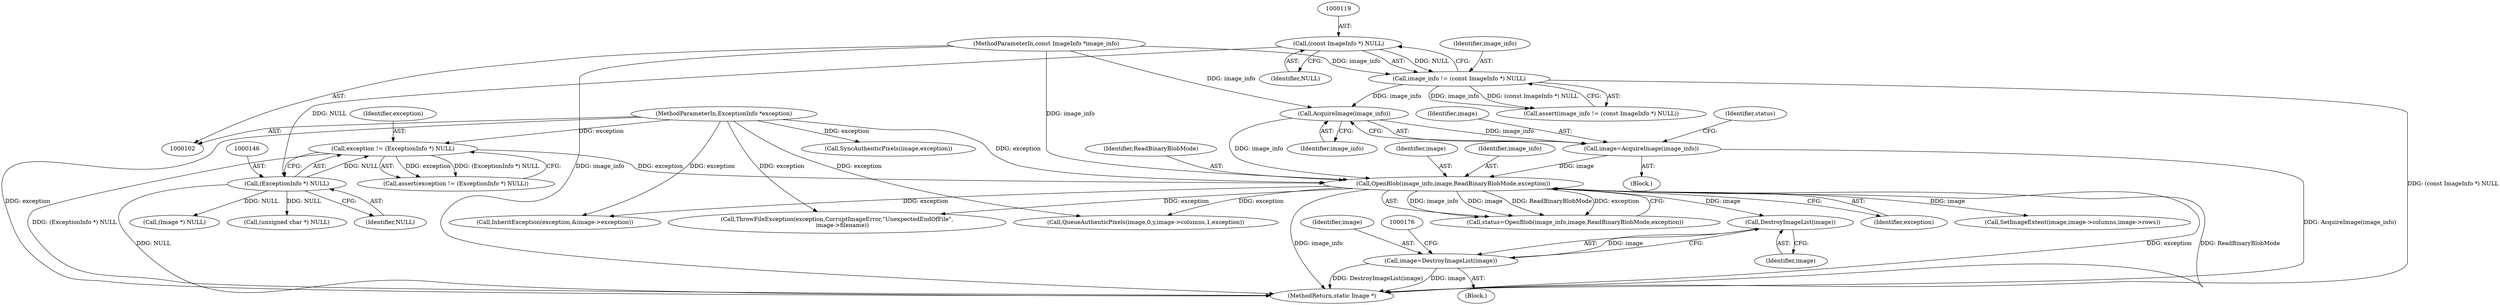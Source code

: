 digraph "0_ImageMagick_f6e9d0d9955e85bdd7540b251cd50d598dacc5e6_24@pointer" {
"1000172" [label="(Call,DestroyImageList(image))"];
"1000160" [label="(Call,OpenBlob(image_info,image,ReadBinaryBlobMode,exception))"];
"1000156" [label="(Call,AcquireImage(image_info))"];
"1000116" [label="(Call,image_info != (const ImageInfo *) NULL)"];
"1000103" [label="(MethodParameterIn,const ImageInfo *image_info)"];
"1000118" [label="(Call,(const ImageInfo *) NULL)"];
"1000154" [label="(Call,image=AcquireImage(image_info))"];
"1000143" [label="(Call,exception != (ExceptionInfo *) NULL)"];
"1000104" [label="(MethodParameterIn,ExceptionInfo *exception)"];
"1000145" [label="(Call,(ExceptionInfo *) NULL)"];
"1000170" [label="(Call,image=DestroyImageList(image))"];
"1000161" [label="(Identifier,image_info)"];
"1000164" [label="(Identifier,exception)"];
"1000170" [label="(Call,image=DestroyImageList(image))"];
"1000160" [label="(Call,OpenBlob(image_info,image,ReadBinaryBlobMode,exception))"];
"1000159" [label="(Identifier,status)"];
"1000104" [label="(MethodParameterIn,ExceptionInfo *exception)"];
"1000105" [label="(Block,)"];
"1000155" [label="(Identifier,image)"];
"1000343" [label="(Call,SyncAuthenticPixels(image,exception))"];
"1000195" [label="(Call,SetImageExtent(image,image->columns,image->rows))"];
"1000163" [label="(Identifier,ReadBinaryBlobMode)"];
"1000173" [label="(Identifier,image)"];
"1000156" [label="(Call,AcquireImage(image_info))"];
"1000157" [label="(Identifier,image_info)"];
"1000384" [label="(MethodReturn,static Image *)"];
"1000144" [label="(Identifier,exception)"];
"1000145" [label="(Call,(ExceptionInfo *) NULL)"];
"1000158" [label="(Call,status=OpenBlob(image_info,image,ReadBinaryBlobMode,exception))"];
"1000154" [label="(Call,image=AcquireImage(image_info))"];
"1000370" [label="(Call,ThrowFileException(exception,CorruptImageError,\"UnexpectedEndOfFile\",\n      image->filename))"];
"1000103" [label="(MethodParameterIn,const ImageInfo *image_info)"];
"1000162" [label="(Identifier,image)"];
"1000147" [label="(Identifier,NULL)"];
"1000117" [label="(Identifier,image_info)"];
"1000142" [label="(Call,assert(exception != (ExceptionInfo *) NULL))"];
"1000120" [label="(Identifier,NULL)"];
"1000169" [label="(Block,)"];
"1000233" [label="(Call,(unsigned char *) NULL)"];
"1000115" [label="(Call,assert(image_info != (const ImageInfo *) NULL))"];
"1000143" [label="(Call,exception != (ExceptionInfo *) NULL)"];
"1000282" [label="(Call,QueueAuthenticPixels(image,0,y,image->columns,1,exception))"];
"1000208" [label="(Call,InheritException(exception,&image->exception))"];
"1000116" [label="(Call,image_info != (const ImageInfo *) NULL)"];
"1000171" [label="(Identifier,image)"];
"1000175" [label="(Call,(Image *) NULL)"];
"1000172" [label="(Call,DestroyImageList(image))"];
"1000118" [label="(Call,(const ImageInfo *) NULL)"];
"1000172" -> "1000170"  [label="AST: "];
"1000172" -> "1000173"  [label="CFG: "];
"1000173" -> "1000172"  [label="AST: "];
"1000170" -> "1000172"  [label="CFG: "];
"1000172" -> "1000170"  [label="DDG: image"];
"1000160" -> "1000172"  [label="DDG: image"];
"1000160" -> "1000158"  [label="AST: "];
"1000160" -> "1000164"  [label="CFG: "];
"1000161" -> "1000160"  [label="AST: "];
"1000162" -> "1000160"  [label="AST: "];
"1000163" -> "1000160"  [label="AST: "];
"1000164" -> "1000160"  [label="AST: "];
"1000158" -> "1000160"  [label="CFG: "];
"1000160" -> "1000384"  [label="DDG: exception"];
"1000160" -> "1000384"  [label="DDG: ReadBinaryBlobMode"];
"1000160" -> "1000384"  [label="DDG: image_info"];
"1000160" -> "1000158"  [label="DDG: image_info"];
"1000160" -> "1000158"  [label="DDG: image"];
"1000160" -> "1000158"  [label="DDG: ReadBinaryBlobMode"];
"1000160" -> "1000158"  [label="DDG: exception"];
"1000156" -> "1000160"  [label="DDG: image_info"];
"1000103" -> "1000160"  [label="DDG: image_info"];
"1000154" -> "1000160"  [label="DDG: image"];
"1000143" -> "1000160"  [label="DDG: exception"];
"1000104" -> "1000160"  [label="DDG: exception"];
"1000160" -> "1000195"  [label="DDG: image"];
"1000160" -> "1000208"  [label="DDG: exception"];
"1000160" -> "1000282"  [label="DDG: exception"];
"1000160" -> "1000370"  [label="DDG: exception"];
"1000156" -> "1000154"  [label="AST: "];
"1000156" -> "1000157"  [label="CFG: "];
"1000157" -> "1000156"  [label="AST: "];
"1000154" -> "1000156"  [label="CFG: "];
"1000156" -> "1000154"  [label="DDG: image_info"];
"1000116" -> "1000156"  [label="DDG: image_info"];
"1000103" -> "1000156"  [label="DDG: image_info"];
"1000116" -> "1000115"  [label="AST: "];
"1000116" -> "1000118"  [label="CFG: "];
"1000117" -> "1000116"  [label="AST: "];
"1000118" -> "1000116"  [label="AST: "];
"1000115" -> "1000116"  [label="CFG: "];
"1000116" -> "1000384"  [label="DDG: (const ImageInfo *) NULL"];
"1000116" -> "1000115"  [label="DDG: image_info"];
"1000116" -> "1000115"  [label="DDG: (const ImageInfo *) NULL"];
"1000103" -> "1000116"  [label="DDG: image_info"];
"1000118" -> "1000116"  [label="DDG: NULL"];
"1000103" -> "1000102"  [label="AST: "];
"1000103" -> "1000384"  [label="DDG: image_info"];
"1000118" -> "1000120"  [label="CFG: "];
"1000119" -> "1000118"  [label="AST: "];
"1000120" -> "1000118"  [label="AST: "];
"1000118" -> "1000145"  [label="DDG: NULL"];
"1000154" -> "1000105"  [label="AST: "];
"1000155" -> "1000154"  [label="AST: "];
"1000159" -> "1000154"  [label="CFG: "];
"1000154" -> "1000384"  [label="DDG: AcquireImage(image_info)"];
"1000143" -> "1000142"  [label="AST: "];
"1000143" -> "1000145"  [label="CFG: "];
"1000144" -> "1000143"  [label="AST: "];
"1000145" -> "1000143"  [label="AST: "];
"1000142" -> "1000143"  [label="CFG: "];
"1000143" -> "1000384"  [label="DDG: (ExceptionInfo *) NULL"];
"1000143" -> "1000142"  [label="DDG: exception"];
"1000143" -> "1000142"  [label="DDG: (ExceptionInfo *) NULL"];
"1000104" -> "1000143"  [label="DDG: exception"];
"1000145" -> "1000143"  [label="DDG: NULL"];
"1000104" -> "1000102"  [label="AST: "];
"1000104" -> "1000384"  [label="DDG: exception"];
"1000104" -> "1000208"  [label="DDG: exception"];
"1000104" -> "1000282"  [label="DDG: exception"];
"1000104" -> "1000343"  [label="DDG: exception"];
"1000104" -> "1000370"  [label="DDG: exception"];
"1000145" -> "1000147"  [label="CFG: "];
"1000146" -> "1000145"  [label="AST: "];
"1000147" -> "1000145"  [label="AST: "];
"1000145" -> "1000384"  [label="DDG: NULL"];
"1000145" -> "1000175"  [label="DDG: NULL"];
"1000145" -> "1000233"  [label="DDG: NULL"];
"1000170" -> "1000169"  [label="AST: "];
"1000171" -> "1000170"  [label="AST: "];
"1000176" -> "1000170"  [label="CFG: "];
"1000170" -> "1000384"  [label="DDG: DestroyImageList(image)"];
"1000170" -> "1000384"  [label="DDG: image"];
}
